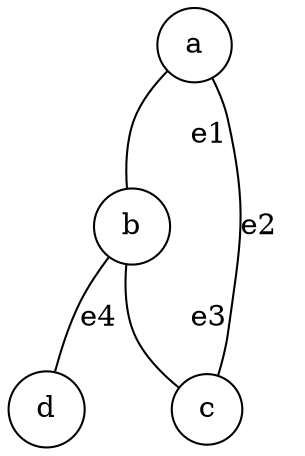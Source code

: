 graph G {
    node[width=0.15,shape=circle]
    a -- b [label="      e1"];
    b -- c [label="      e3"];
    b -- d [label="e4"];
    c -- a [label="e2  "];
}
